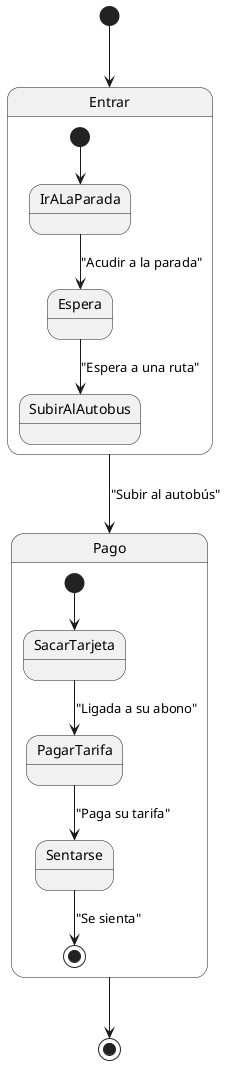 @startuml Diagrama_de_Estados_Usuario
skinparam defaultTextAlignment center

[*] --> Entrar

state Entrar {
  [*] --> IrALaParada
  IrALaParada --> Espera : "Acudir a la parada"
  Espera --> SubirAlAutobus : "Espera a una ruta"
}

Entrar --> Pago : "Subir al autobús"

state Pago {
  [*] --> SacarTarjeta
  SacarTarjeta --> PagarTarifa : "Ligada a su abono"
  PagarTarifa --> Sentarse : "Paga su tarifa"
  Sentarse --> [*] : "Se sienta"
}

Pago --> [*]

@enduml

